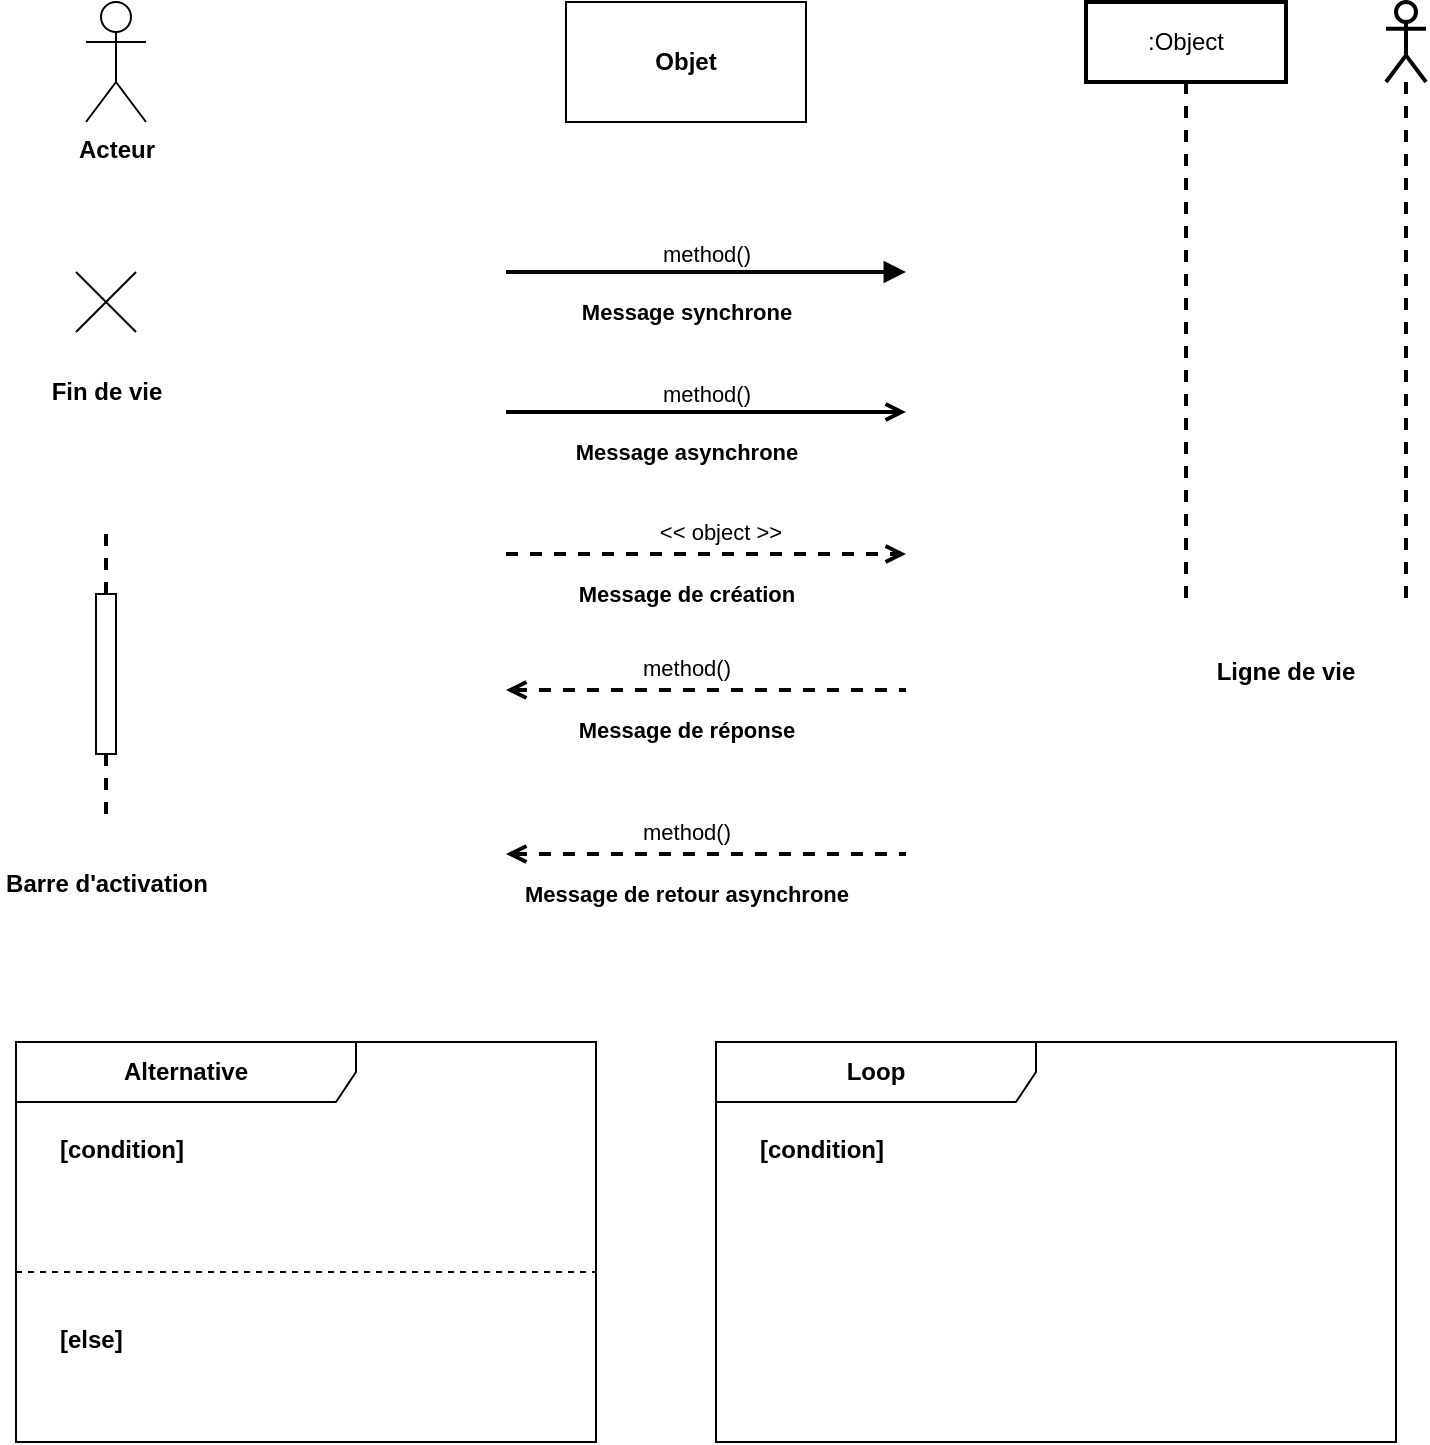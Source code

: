 <mxfile version="24.7.8">
  <diagram name="Page-1" id="944EbbMdyYe226U7JajN">
    <mxGraphModel dx="1306" dy="834" grid="1" gridSize="10" guides="1" tooltips="1" connect="1" arrows="1" fold="1" page="1" pageScale="1" pageWidth="827" pageHeight="1169" math="0" shadow="0">
      <root>
        <mxCell id="0" />
        <mxCell id="1" parent="0" />
        <mxCell id="jve-aWXIpDxfQJ_2T9Z7-1" value="&lt;b&gt;Acteur&lt;/b&gt;" style="shape=umlActor;verticalLabelPosition=bottom;verticalAlign=top;html=1;outlineConnect=0;" vertex="1" parent="1">
          <mxGeometry x="70" y="40" width="30" height="60" as="geometry" />
        </mxCell>
        <mxCell id="jve-aWXIpDxfQJ_2T9Z7-2" value="&lt;b&gt;Objet&lt;/b&gt;" style="rounded=0;whiteSpace=wrap;html=1;" vertex="1" parent="1">
          <mxGeometry x="310" y="40" width="120" height="60" as="geometry" />
        </mxCell>
        <mxCell id="jve-aWXIpDxfQJ_2T9Z7-4" value=":Object" style="shape=umlLifeline;perimeter=lifelinePerimeter;whiteSpace=wrap;html=1;container=1;dropTarget=0;collapsible=0;recursiveResize=0;outlineConnect=0;portConstraint=eastwest;newEdgeStyle={&quot;curved&quot;:0,&quot;rounded&quot;:0};strokeWidth=2;" vertex="1" parent="1">
          <mxGeometry x="570" y="40" width="100" height="300" as="geometry" />
        </mxCell>
        <mxCell id="jve-aWXIpDxfQJ_2T9Z7-5" value="" style="shape=umlLifeline;perimeter=lifelinePerimeter;whiteSpace=wrap;html=1;container=1;dropTarget=0;collapsible=0;recursiveResize=0;outlineConnect=0;portConstraint=eastwest;newEdgeStyle={&quot;curved&quot;:0,&quot;rounded&quot;:0};participant=umlActor;strokeWidth=2;" vertex="1" parent="1">
          <mxGeometry x="720" y="40" width="20" height="300" as="geometry" />
        </mxCell>
        <mxCell id="jve-aWXIpDxfQJ_2T9Z7-6" value="&lt;b&gt;Ligne de vie&lt;/b&gt;" style="text;html=1;align=center;verticalAlign=middle;whiteSpace=wrap;rounded=0;" vertex="1" parent="1">
          <mxGeometry x="630" y="360" width="80" height="30" as="geometry" />
        </mxCell>
        <mxCell id="jve-aWXIpDxfQJ_2T9Z7-7" value="" style="endArrow=none;dashed=1;html=1;rounded=0;strokeWidth=2;" edge="1" parent="1" source="jve-aWXIpDxfQJ_2T9Z7-9">
          <mxGeometry width="50" height="50" relative="1" as="geometry">
            <mxPoint x="80" y="446" as="sourcePoint" />
            <mxPoint x="80" y="306" as="targetPoint" />
          </mxGeometry>
        </mxCell>
        <mxCell id="jve-aWXIpDxfQJ_2T9Z7-10" value="" style="endArrow=none;dashed=1;html=1;rounded=0;strokeWidth=2;" edge="1" parent="1" target="jve-aWXIpDxfQJ_2T9Z7-9">
          <mxGeometry width="50" height="50" relative="1" as="geometry">
            <mxPoint x="80" y="446" as="sourcePoint" />
            <mxPoint x="80" y="306" as="targetPoint" />
          </mxGeometry>
        </mxCell>
        <mxCell id="jve-aWXIpDxfQJ_2T9Z7-9" value="" style="html=1;points=[[0,0,0,0,5],[0,1,0,0,-5],[1,0,0,0,5],[1,1,0,0,-5]];perimeter=orthogonalPerimeter;outlineConnect=0;targetShapes=umlLifeline;portConstraint=eastwest;newEdgeStyle={&quot;curved&quot;:0,&quot;rounded&quot;:0};" vertex="1" parent="1">
          <mxGeometry x="75" y="336" width="10" height="80" as="geometry" />
        </mxCell>
        <mxCell id="jve-aWXIpDxfQJ_2T9Z7-11" value="&lt;b&gt;Barre d&#39;activation&lt;/b&gt;" style="text;html=1;align=center;verticalAlign=middle;whiteSpace=wrap;rounded=0;" vertex="1" parent="1">
          <mxGeometry x="27.5" y="466" width="105" height="30" as="geometry" />
        </mxCell>
        <mxCell id="jve-aWXIpDxfQJ_2T9Z7-12" value="" style="endArrow=block;html=1;rounded=0;strokeWidth=2;endFill=1;" edge="1" parent="1">
          <mxGeometry width="50" height="50" relative="1" as="geometry">
            <mxPoint x="280" y="175" as="sourcePoint" />
            <mxPoint x="480" y="175" as="targetPoint" />
          </mxGeometry>
        </mxCell>
        <mxCell id="jve-aWXIpDxfQJ_2T9Z7-13" value="&lt;b&gt;Message synchrone&lt;/b&gt;" style="edgeLabel;html=1;align=center;verticalAlign=middle;resizable=0;points=[];" vertex="1" connectable="0" parent="jve-aWXIpDxfQJ_2T9Z7-12">
          <mxGeometry x="-0.35" y="2" relative="1" as="geometry">
            <mxPoint x="25" y="22" as="offset" />
          </mxGeometry>
        </mxCell>
        <mxCell id="jve-aWXIpDxfQJ_2T9Z7-22" value="method()" style="edgeLabel;html=1;align=center;verticalAlign=middle;resizable=0;points=[];" vertex="1" connectable="0" parent="jve-aWXIpDxfQJ_2T9Z7-12">
          <mxGeometry x="-0.1" y="3" relative="1" as="geometry">
            <mxPoint x="10" y="-6" as="offset" />
          </mxGeometry>
        </mxCell>
        <mxCell id="jve-aWXIpDxfQJ_2T9Z7-14" value="" style="endArrow=open;html=1;rounded=0;strokeWidth=2;endFill=0;" edge="1" parent="1">
          <mxGeometry width="50" height="50" relative="1" as="geometry">
            <mxPoint x="280" y="245" as="sourcePoint" />
            <mxPoint x="480" y="245" as="targetPoint" />
          </mxGeometry>
        </mxCell>
        <mxCell id="jve-aWXIpDxfQJ_2T9Z7-15" value="&lt;b&gt;Message asynchrone&lt;/b&gt;" style="edgeLabel;html=1;align=center;verticalAlign=middle;resizable=0;points=[];" vertex="1" connectable="0" parent="jve-aWXIpDxfQJ_2T9Z7-14">
          <mxGeometry x="-0.35" y="2" relative="1" as="geometry">
            <mxPoint x="25" y="22" as="offset" />
          </mxGeometry>
        </mxCell>
        <mxCell id="jve-aWXIpDxfQJ_2T9Z7-16" value="" style="endArrow=none;html=1;rounded=0;strokeWidth=2;endFill=0;dashed=1;startArrow=open;startFill=0;" edge="1" parent="1">
          <mxGeometry width="50" height="50" relative="1" as="geometry">
            <mxPoint x="280" y="384" as="sourcePoint" />
            <mxPoint x="480" y="384" as="targetPoint" />
          </mxGeometry>
        </mxCell>
        <mxCell id="jve-aWXIpDxfQJ_2T9Z7-17" value="&lt;b&gt;Message de réponse&lt;/b&gt;" style="edgeLabel;html=1;align=center;verticalAlign=middle;resizable=0;points=[];" vertex="1" connectable="0" parent="jve-aWXIpDxfQJ_2T9Z7-16">
          <mxGeometry x="-0.35" y="2" relative="1" as="geometry">
            <mxPoint x="25" y="22" as="offset" />
          </mxGeometry>
        </mxCell>
        <mxCell id="jve-aWXIpDxfQJ_2T9Z7-18" value="" style="endArrow=none;html=1;rounded=0;strokeWidth=2;endFill=0;dashed=1;startArrow=open;startFill=0;" edge="1" parent="1">
          <mxGeometry width="50" height="50" relative="1" as="geometry">
            <mxPoint x="280" y="466" as="sourcePoint" />
            <mxPoint x="480" y="466" as="targetPoint" />
          </mxGeometry>
        </mxCell>
        <mxCell id="jve-aWXIpDxfQJ_2T9Z7-19" value="&lt;b&gt;Message de retour asynchrone&lt;/b&gt;" style="edgeLabel;html=1;align=center;verticalAlign=middle;resizable=0;points=[];" vertex="1" connectable="0" parent="jve-aWXIpDxfQJ_2T9Z7-18">
          <mxGeometry x="-0.35" y="2" relative="1" as="geometry">
            <mxPoint x="25" y="22" as="offset" />
          </mxGeometry>
        </mxCell>
        <mxCell id="jve-aWXIpDxfQJ_2T9Z7-20" value="" style="endArrow=open;html=1;rounded=0;strokeWidth=2;endFill=0;dashed=1;" edge="1" parent="1">
          <mxGeometry width="50" height="50" relative="1" as="geometry">
            <mxPoint x="280" y="316" as="sourcePoint" />
            <mxPoint x="480" y="316" as="targetPoint" />
          </mxGeometry>
        </mxCell>
        <mxCell id="jve-aWXIpDxfQJ_2T9Z7-21" value="&lt;b&gt;Message de création&lt;/b&gt;" style="edgeLabel;html=1;align=center;verticalAlign=middle;resizable=0;points=[];" vertex="1" connectable="0" parent="jve-aWXIpDxfQJ_2T9Z7-20">
          <mxGeometry x="-0.35" y="2" relative="1" as="geometry">
            <mxPoint x="25" y="22" as="offset" />
          </mxGeometry>
        </mxCell>
        <mxCell id="jve-aWXIpDxfQJ_2T9Z7-23" value="method()" style="edgeLabel;html=1;align=center;verticalAlign=middle;resizable=0;points=[];" vertex="1" connectable="0" parent="1">
          <mxGeometry x="380" y="236" as="geometry" />
        </mxCell>
        <mxCell id="jve-aWXIpDxfQJ_2T9Z7-24" value="&amp;lt;&amp;lt; object &amp;gt;&amp;gt;" style="edgeLabel;html=1;align=center;verticalAlign=middle;resizable=0;points=[];" vertex="1" connectable="0" parent="1">
          <mxGeometry x="380" y="306" as="geometry">
            <mxPoint x="7" y="-1" as="offset" />
          </mxGeometry>
        </mxCell>
        <mxCell id="jve-aWXIpDxfQJ_2T9Z7-25" value="&lt;b&gt;Alternative&lt;/b&gt;" style="shape=umlFrame;whiteSpace=wrap;html=1;pointerEvents=0;recursiveResize=0;container=1;collapsible=0;width=170;" vertex="1" parent="1">
          <mxGeometry x="35" y="560" width="290" height="200" as="geometry" />
        </mxCell>
        <mxCell id="jve-aWXIpDxfQJ_2T9Z7-26" value="&lt;b&gt;[condition]&lt;/b&gt;" style="text;html=1;" vertex="1" parent="jve-aWXIpDxfQJ_2T9Z7-25">
          <mxGeometry width="100" height="20" relative="1" as="geometry">
            <mxPoint x="20" y="40" as="offset" />
          </mxGeometry>
        </mxCell>
        <mxCell id="jve-aWXIpDxfQJ_2T9Z7-27" value="&lt;b&gt;[else]&lt;/b&gt;" style="line;strokeWidth=1;dashed=1;labelPosition=center;verticalLabelPosition=bottom;align=left;verticalAlign=top;spacingLeft=20;spacingTop=15;html=1;whiteSpace=wrap;" vertex="1" parent="jve-aWXIpDxfQJ_2T9Z7-25">
          <mxGeometry y="110" width="290" height="10" as="geometry" />
        </mxCell>
        <mxCell id="jve-aWXIpDxfQJ_2T9Z7-28" value="&lt;b&gt;Loop&lt;/b&gt;" style="shape=umlFrame;whiteSpace=wrap;html=1;pointerEvents=0;recursiveResize=0;container=1;collapsible=0;width=160;" vertex="1" parent="1">
          <mxGeometry x="385" y="560" width="340" height="200" as="geometry" />
        </mxCell>
        <mxCell id="jve-aWXIpDxfQJ_2T9Z7-32" value="&lt;b&gt;[condition]&lt;/b&gt;" style="text;html=1;" vertex="1" parent="jve-aWXIpDxfQJ_2T9Z7-28">
          <mxGeometry x="20" y="40" width="100" height="20" as="geometry" />
        </mxCell>
        <mxCell id="jve-aWXIpDxfQJ_2T9Z7-33" value="" style="shape=umlDestroy;html=1;" vertex="1" parent="1">
          <mxGeometry x="65" y="175" width="30" height="30" as="geometry" />
        </mxCell>
        <mxCell id="jve-aWXIpDxfQJ_2T9Z7-34" value="&lt;b&gt;Fin de vie&lt;/b&gt;" style="text;html=1;align=center;verticalAlign=middle;whiteSpace=wrap;rounded=0;" vertex="1" parent="1">
          <mxGeometry x="27.5" y="220" width="105" height="30" as="geometry" />
        </mxCell>
        <mxCell id="jve-aWXIpDxfQJ_2T9Z7-35" value="method()" style="edgeLabel;html=1;align=center;verticalAlign=middle;resizable=0;points=[];" vertex="1" connectable="0" parent="1">
          <mxGeometry x="370" y="373" as="geometry" />
        </mxCell>
        <mxCell id="jve-aWXIpDxfQJ_2T9Z7-36" value="method()" style="edgeLabel;html=1;align=center;verticalAlign=middle;resizable=0;points=[];" vertex="1" connectable="0" parent="1">
          <mxGeometry x="370" y="455" as="geometry" />
        </mxCell>
      </root>
    </mxGraphModel>
  </diagram>
</mxfile>

